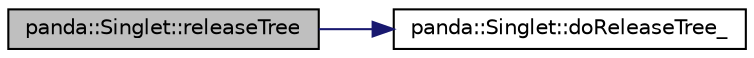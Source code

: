 digraph G
{
  edge [fontname="Helvetica",fontsize="10",labelfontname="Helvetica",labelfontsize="10"];
  node [fontname="Helvetica",fontsize="10",shape=record];
  rankdir=LR;
  Node1 [label="panda::Singlet::releaseTree",height=0.2,width=0.4,color="black", fillcolor="grey75", style="filled" fontcolor="black"];
  Node1 -> Node2 [color="midnightblue",fontsize="10",style="solid"];
  Node2 [label="panda::Singlet::doReleaseTree_",height=0.2,width=0.4,color="black", fillcolor="white", style="filled",URL="$classpanda_1_1Singlet.html#ad5acaa19bf3a8c360cf2e36604ab4530"];
}
